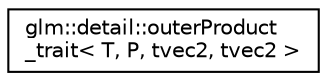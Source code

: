 digraph "Graphical Class Hierarchy"
{
  edge [fontname="Helvetica",fontsize="10",labelfontname="Helvetica",labelfontsize="10"];
  node [fontname="Helvetica",fontsize="10",shape=record];
  rankdir="LR";
  Node1 [label="glm::detail::outerProduct\l_trait\< T, P, tvec2, tvec2 \>",height=0.2,width=0.4,color="black", fillcolor="white", style="filled",URL="$structglm_1_1detail_1_1outer_product__trait_3_01_t_00_01_p_00_01tvec2_00_01tvec2_01_4.html"];
}
